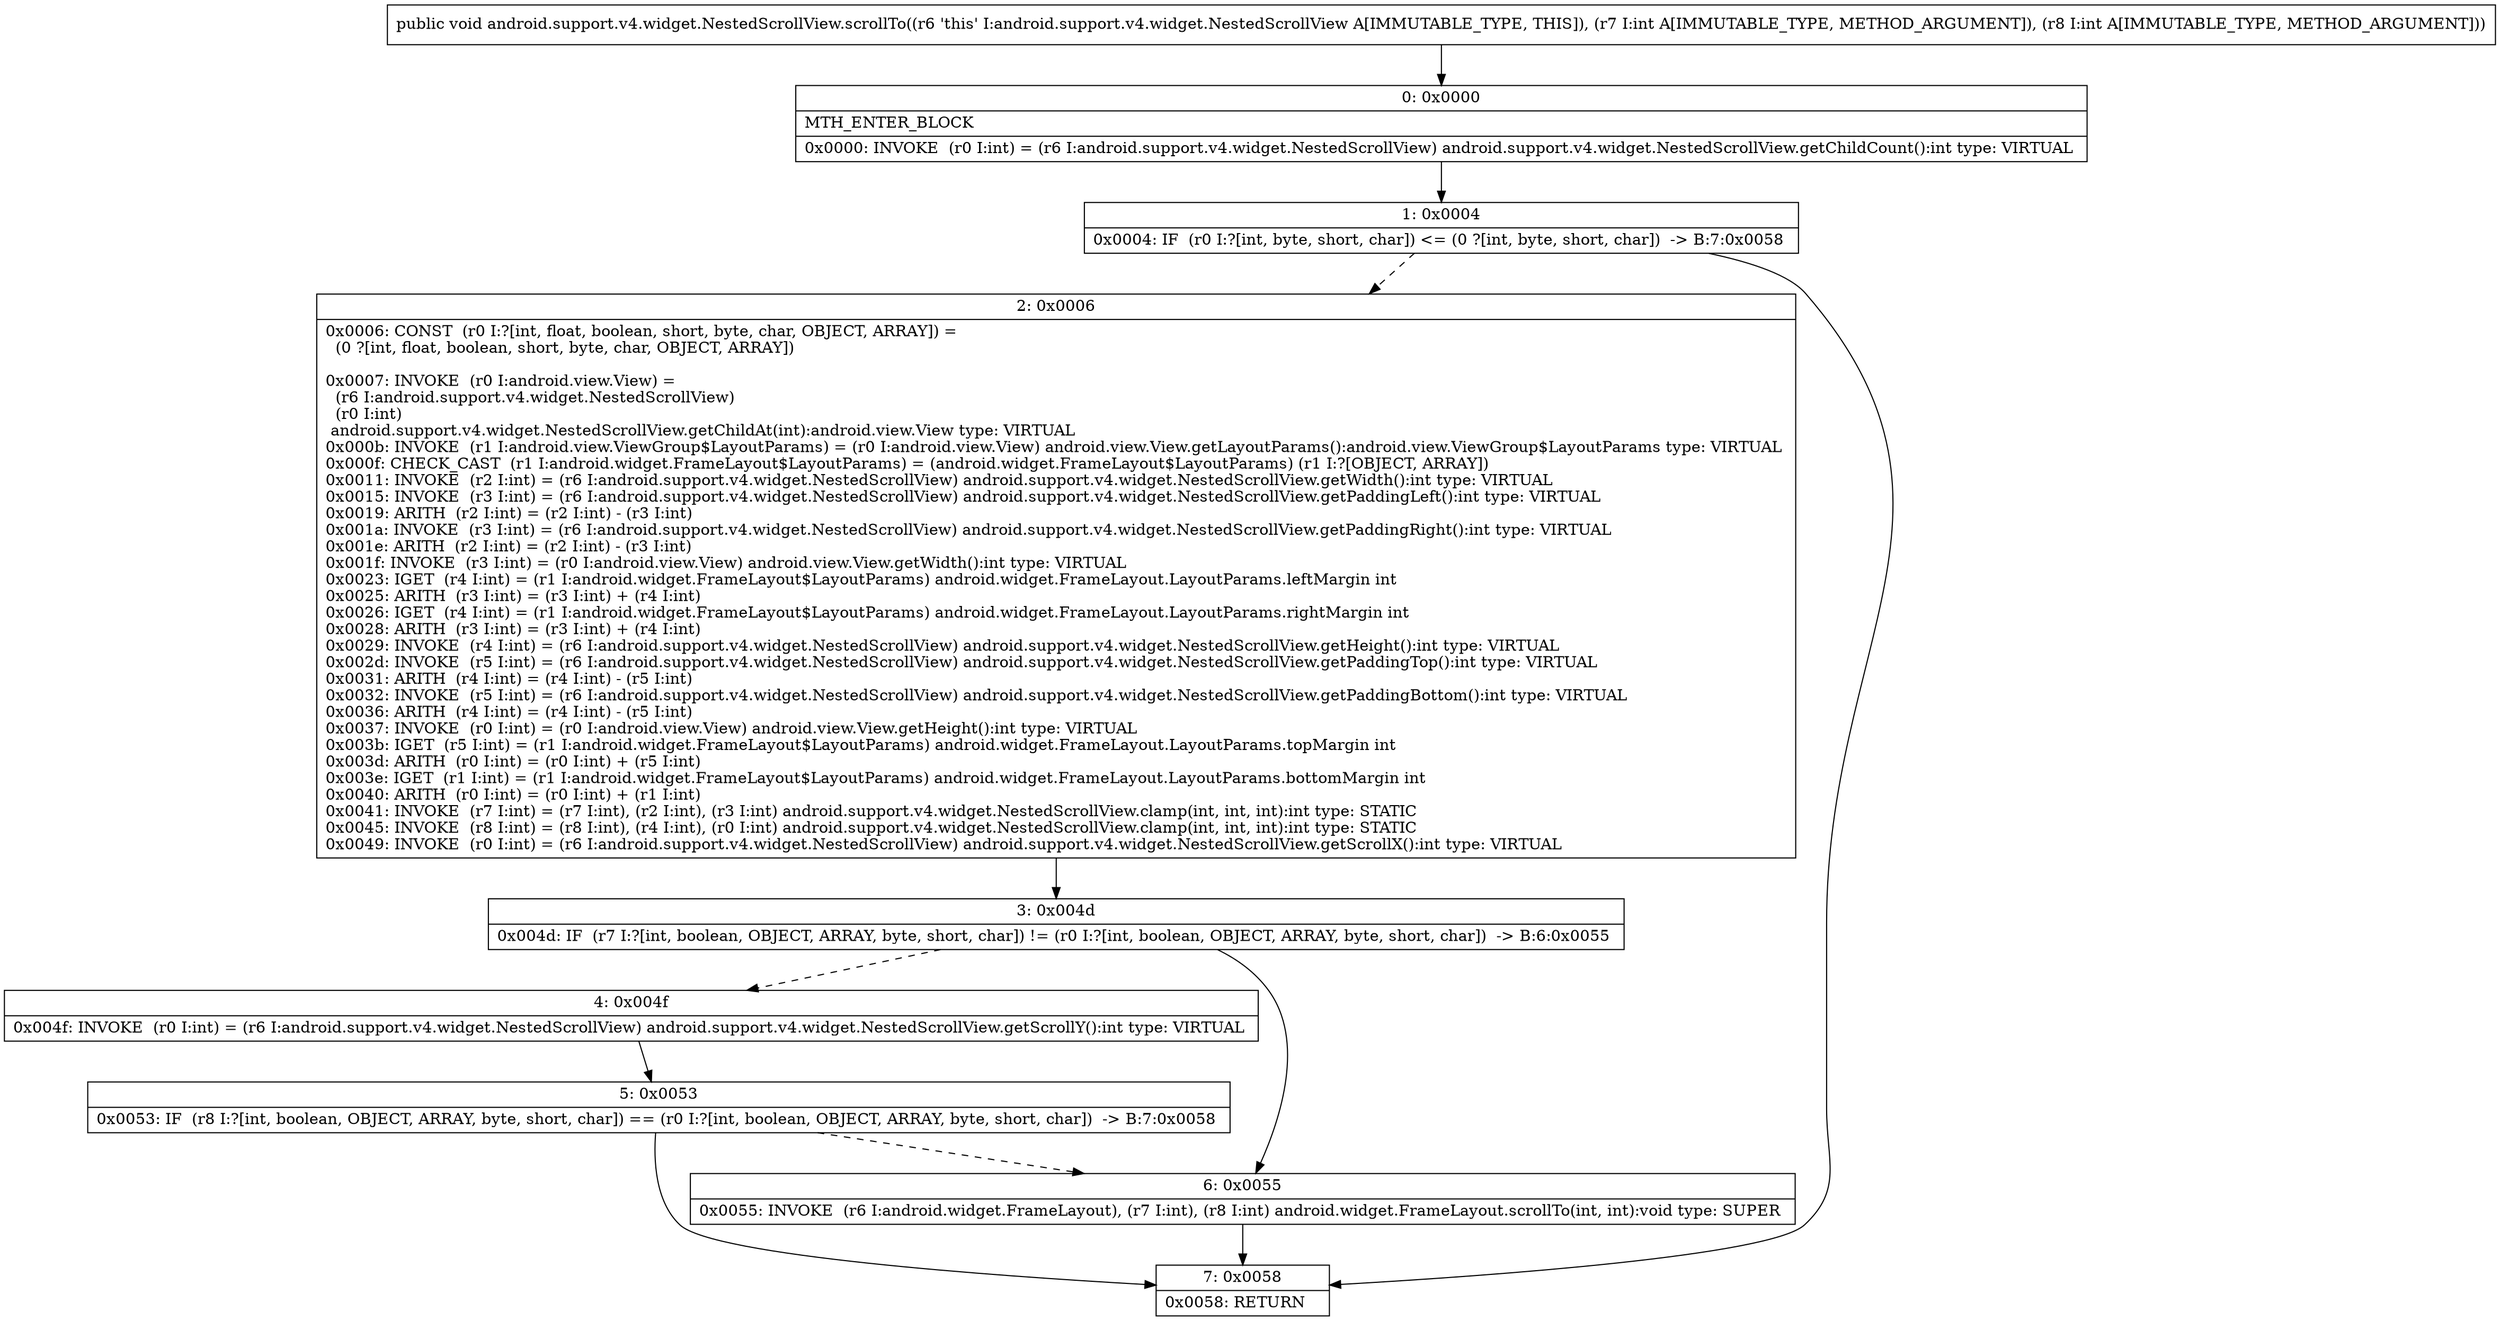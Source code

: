 digraph "CFG forandroid.support.v4.widget.NestedScrollView.scrollTo(II)V" {
Node_0 [shape=record,label="{0\:\ 0x0000|MTH_ENTER_BLOCK\l|0x0000: INVOKE  (r0 I:int) = (r6 I:android.support.v4.widget.NestedScrollView) android.support.v4.widget.NestedScrollView.getChildCount():int type: VIRTUAL \l}"];
Node_1 [shape=record,label="{1\:\ 0x0004|0x0004: IF  (r0 I:?[int, byte, short, char]) \<= (0 ?[int, byte, short, char])  \-\> B:7:0x0058 \l}"];
Node_2 [shape=record,label="{2\:\ 0x0006|0x0006: CONST  (r0 I:?[int, float, boolean, short, byte, char, OBJECT, ARRAY]) = \l  (0 ?[int, float, boolean, short, byte, char, OBJECT, ARRAY])\l \l0x0007: INVOKE  (r0 I:android.view.View) = \l  (r6 I:android.support.v4.widget.NestedScrollView)\l  (r0 I:int)\l android.support.v4.widget.NestedScrollView.getChildAt(int):android.view.View type: VIRTUAL \l0x000b: INVOKE  (r1 I:android.view.ViewGroup$LayoutParams) = (r0 I:android.view.View) android.view.View.getLayoutParams():android.view.ViewGroup$LayoutParams type: VIRTUAL \l0x000f: CHECK_CAST  (r1 I:android.widget.FrameLayout$LayoutParams) = (android.widget.FrameLayout$LayoutParams) (r1 I:?[OBJECT, ARRAY]) \l0x0011: INVOKE  (r2 I:int) = (r6 I:android.support.v4.widget.NestedScrollView) android.support.v4.widget.NestedScrollView.getWidth():int type: VIRTUAL \l0x0015: INVOKE  (r3 I:int) = (r6 I:android.support.v4.widget.NestedScrollView) android.support.v4.widget.NestedScrollView.getPaddingLeft():int type: VIRTUAL \l0x0019: ARITH  (r2 I:int) = (r2 I:int) \- (r3 I:int) \l0x001a: INVOKE  (r3 I:int) = (r6 I:android.support.v4.widget.NestedScrollView) android.support.v4.widget.NestedScrollView.getPaddingRight():int type: VIRTUAL \l0x001e: ARITH  (r2 I:int) = (r2 I:int) \- (r3 I:int) \l0x001f: INVOKE  (r3 I:int) = (r0 I:android.view.View) android.view.View.getWidth():int type: VIRTUAL \l0x0023: IGET  (r4 I:int) = (r1 I:android.widget.FrameLayout$LayoutParams) android.widget.FrameLayout.LayoutParams.leftMargin int \l0x0025: ARITH  (r3 I:int) = (r3 I:int) + (r4 I:int) \l0x0026: IGET  (r4 I:int) = (r1 I:android.widget.FrameLayout$LayoutParams) android.widget.FrameLayout.LayoutParams.rightMargin int \l0x0028: ARITH  (r3 I:int) = (r3 I:int) + (r4 I:int) \l0x0029: INVOKE  (r4 I:int) = (r6 I:android.support.v4.widget.NestedScrollView) android.support.v4.widget.NestedScrollView.getHeight():int type: VIRTUAL \l0x002d: INVOKE  (r5 I:int) = (r6 I:android.support.v4.widget.NestedScrollView) android.support.v4.widget.NestedScrollView.getPaddingTop():int type: VIRTUAL \l0x0031: ARITH  (r4 I:int) = (r4 I:int) \- (r5 I:int) \l0x0032: INVOKE  (r5 I:int) = (r6 I:android.support.v4.widget.NestedScrollView) android.support.v4.widget.NestedScrollView.getPaddingBottom():int type: VIRTUAL \l0x0036: ARITH  (r4 I:int) = (r4 I:int) \- (r5 I:int) \l0x0037: INVOKE  (r0 I:int) = (r0 I:android.view.View) android.view.View.getHeight():int type: VIRTUAL \l0x003b: IGET  (r5 I:int) = (r1 I:android.widget.FrameLayout$LayoutParams) android.widget.FrameLayout.LayoutParams.topMargin int \l0x003d: ARITH  (r0 I:int) = (r0 I:int) + (r5 I:int) \l0x003e: IGET  (r1 I:int) = (r1 I:android.widget.FrameLayout$LayoutParams) android.widget.FrameLayout.LayoutParams.bottomMargin int \l0x0040: ARITH  (r0 I:int) = (r0 I:int) + (r1 I:int) \l0x0041: INVOKE  (r7 I:int) = (r7 I:int), (r2 I:int), (r3 I:int) android.support.v4.widget.NestedScrollView.clamp(int, int, int):int type: STATIC \l0x0045: INVOKE  (r8 I:int) = (r8 I:int), (r4 I:int), (r0 I:int) android.support.v4.widget.NestedScrollView.clamp(int, int, int):int type: STATIC \l0x0049: INVOKE  (r0 I:int) = (r6 I:android.support.v4.widget.NestedScrollView) android.support.v4.widget.NestedScrollView.getScrollX():int type: VIRTUAL \l}"];
Node_3 [shape=record,label="{3\:\ 0x004d|0x004d: IF  (r7 I:?[int, boolean, OBJECT, ARRAY, byte, short, char]) != (r0 I:?[int, boolean, OBJECT, ARRAY, byte, short, char])  \-\> B:6:0x0055 \l}"];
Node_4 [shape=record,label="{4\:\ 0x004f|0x004f: INVOKE  (r0 I:int) = (r6 I:android.support.v4.widget.NestedScrollView) android.support.v4.widget.NestedScrollView.getScrollY():int type: VIRTUAL \l}"];
Node_5 [shape=record,label="{5\:\ 0x0053|0x0053: IF  (r8 I:?[int, boolean, OBJECT, ARRAY, byte, short, char]) == (r0 I:?[int, boolean, OBJECT, ARRAY, byte, short, char])  \-\> B:7:0x0058 \l}"];
Node_6 [shape=record,label="{6\:\ 0x0055|0x0055: INVOKE  (r6 I:android.widget.FrameLayout), (r7 I:int), (r8 I:int) android.widget.FrameLayout.scrollTo(int, int):void type: SUPER \l}"];
Node_7 [shape=record,label="{7\:\ 0x0058|0x0058: RETURN   \l}"];
MethodNode[shape=record,label="{public void android.support.v4.widget.NestedScrollView.scrollTo((r6 'this' I:android.support.v4.widget.NestedScrollView A[IMMUTABLE_TYPE, THIS]), (r7 I:int A[IMMUTABLE_TYPE, METHOD_ARGUMENT]), (r8 I:int A[IMMUTABLE_TYPE, METHOD_ARGUMENT])) }"];
MethodNode -> Node_0;
Node_0 -> Node_1;
Node_1 -> Node_2[style=dashed];
Node_1 -> Node_7;
Node_2 -> Node_3;
Node_3 -> Node_4[style=dashed];
Node_3 -> Node_6;
Node_4 -> Node_5;
Node_5 -> Node_6[style=dashed];
Node_5 -> Node_7;
Node_6 -> Node_7;
}

